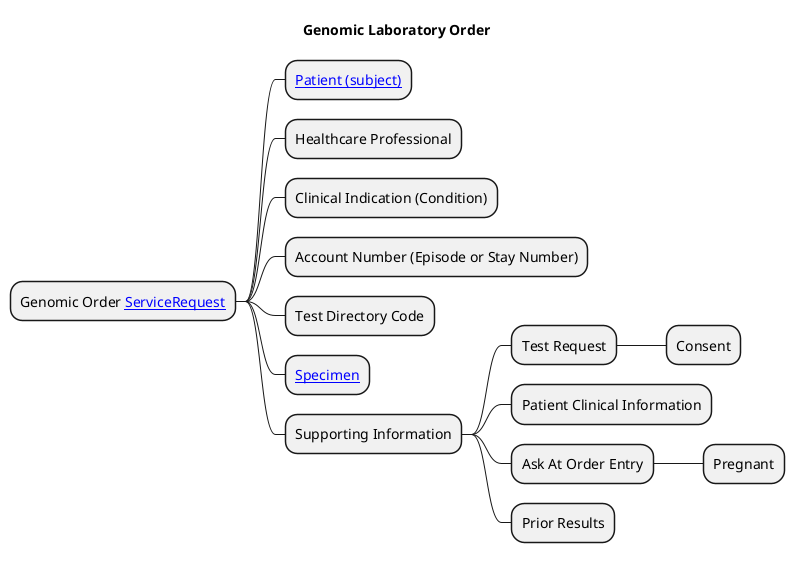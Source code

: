 @startmindmap

title "Genomic Laboratory Order"

* Genomic Order [[StructureDefinition-ServiceRequest.html ServiceRequest]]
** [[StructureDefinition-Patient.html Patient (subject)]]
** Healthcare Professional
** Clinical Indication (Condition)
** Account Number (Episode or Stay Number)
** Test Directory Code
** [[StructureDefinition-Specimen.html Specimen]]
** Supporting Information
*** Test Request
**** Consent
*** Patient Clinical Information
*** Ask At Order Entry
**** Pregnant
*** Prior Results

@endmindmap
